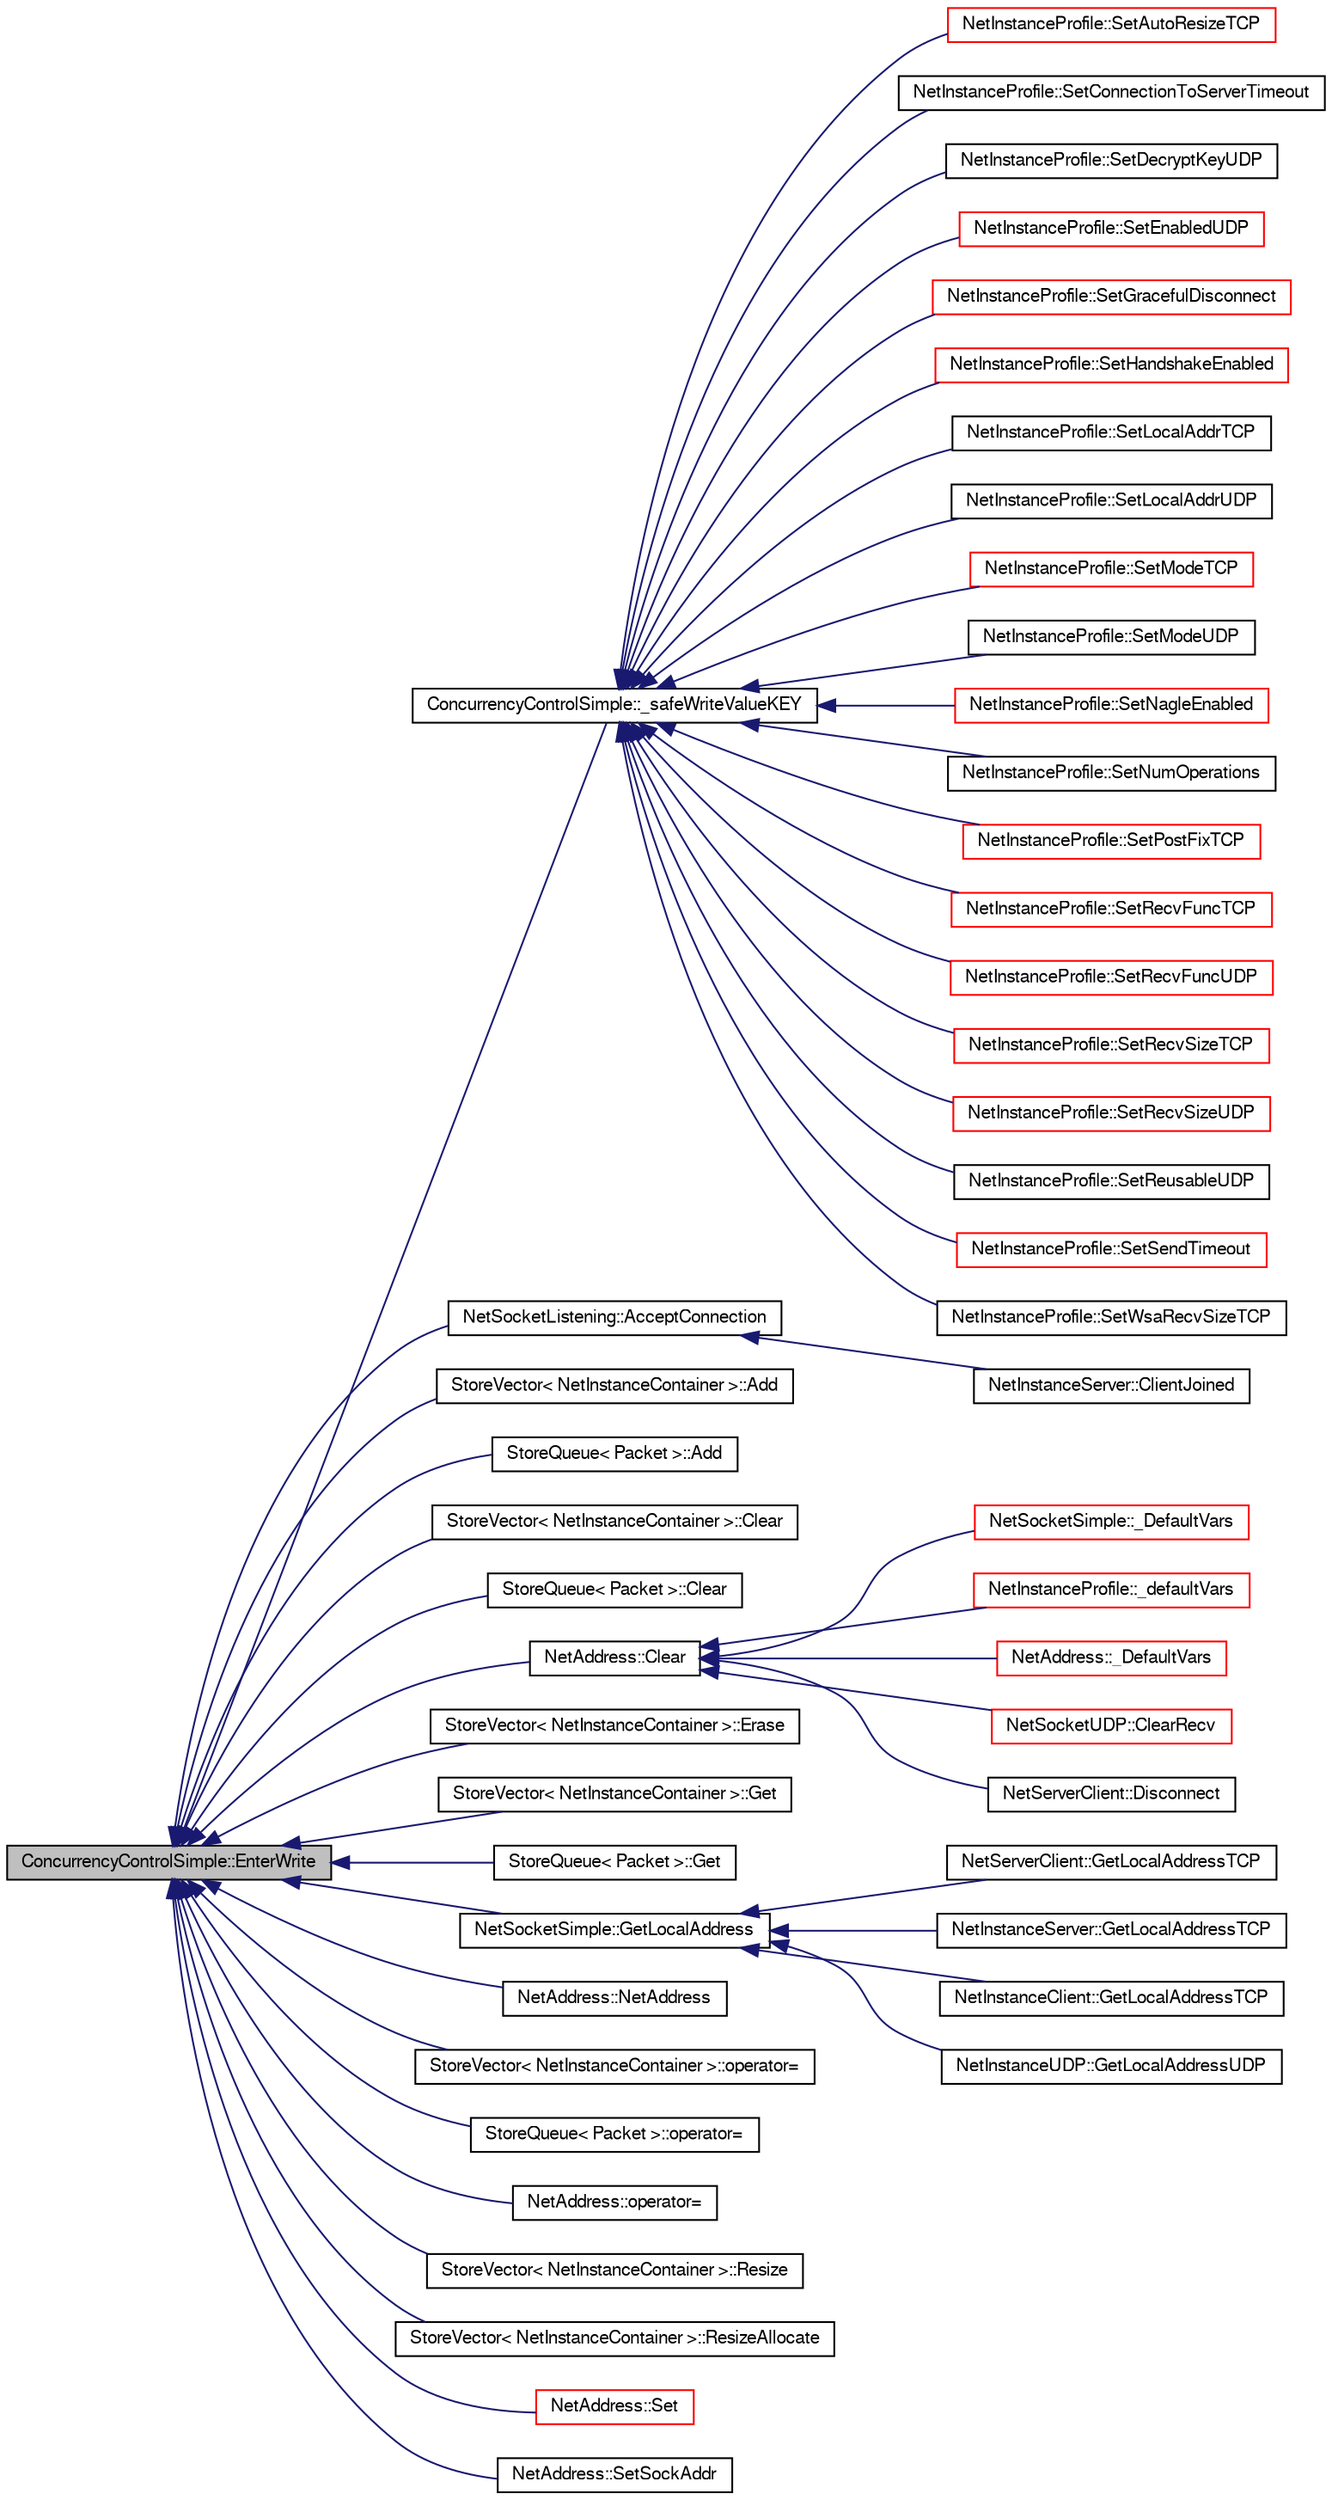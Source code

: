 digraph G
{
  edge [fontname="FreeSans",fontsize="10",labelfontname="FreeSans",labelfontsize="10"];
  node [fontname="FreeSans",fontsize="10",shape=record];
  rankdir=LR;
  Node1 [label="ConcurrencyControlSimple::EnterWrite",height=0.2,width=0.4,color="black", fillcolor="grey75", style="filled" fontcolor="black"];
  Node1 -> Node2 [dir=back,color="midnightblue",fontsize="10",style="solid",fontname="FreeSans"];
  Node2 [label="ConcurrencyControlSimple::_safeWriteValueKEY",height=0.2,width=0.4,color="black", fillcolor="white", style="filled",URL="$class_concurrency_control_simple.html#a9a6426970c37f7e3bfce8f4c9e9f9df5"];
  Node2 -> Node3 [dir=back,color="midnightblue",fontsize="10",style="solid",fontname="FreeSans"];
  Node3 [label="NetInstanceProfile::SetAutoResizeTCP",height=0.2,width=0.4,color="red", fillcolor="white", style="filled",URL="$class_net_instance_profile.html#aa7f2196d4a36a242d2a5e588d19ab8d4"];
  Node2 -> Node4 [dir=back,color="midnightblue",fontsize="10",style="solid",fontname="FreeSans"];
  Node4 [label="NetInstanceProfile::SetConnectionToServerTimeout",height=0.2,width=0.4,color="black", fillcolor="white", style="filled",URL="$class_net_instance_profile.html#a66b8793bf17d64b8ef9080b2ebd03d47"];
  Node2 -> Node5 [dir=back,color="midnightblue",fontsize="10",style="solid",fontname="FreeSans"];
  Node5 [label="NetInstanceProfile::SetDecryptKeyUDP",height=0.2,width=0.4,color="black", fillcolor="white", style="filled",URL="$class_net_instance_profile.html#a517f860001253fcea250d67306a1d66b"];
  Node2 -> Node6 [dir=back,color="midnightblue",fontsize="10",style="solid",fontname="FreeSans"];
  Node6 [label="NetInstanceProfile::SetEnabledUDP",height=0.2,width=0.4,color="red", fillcolor="white", style="filled",URL="$class_net_instance_profile.html#a902105c1a8743cce62e3df9c9a022700"];
  Node2 -> Node7 [dir=back,color="midnightblue",fontsize="10",style="solid",fontname="FreeSans"];
  Node7 [label="NetInstanceProfile::SetGracefulDisconnect",height=0.2,width=0.4,color="red", fillcolor="white", style="filled",URL="$class_net_instance_profile.html#aa4aac0c5a8b1605ea91319e05f3bb3fc"];
  Node2 -> Node8 [dir=back,color="midnightblue",fontsize="10",style="solid",fontname="FreeSans"];
  Node8 [label="NetInstanceProfile::SetHandshakeEnabled",height=0.2,width=0.4,color="red", fillcolor="white", style="filled",URL="$class_net_instance_profile.html#a2bd3bbd81542f5a006e88fc45091c8e1"];
  Node2 -> Node9 [dir=back,color="midnightblue",fontsize="10",style="solid",fontname="FreeSans"];
  Node9 [label="NetInstanceProfile::SetLocalAddrTCP",height=0.2,width=0.4,color="black", fillcolor="white", style="filled",URL="$class_net_instance_profile.html#ad3f5d1c25fb1dce3b1c2f692d4e2a0fa"];
  Node2 -> Node10 [dir=back,color="midnightblue",fontsize="10",style="solid",fontname="FreeSans"];
  Node10 [label="NetInstanceProfile::SetLocalAddrUDP",height=0.2,width=0.4,color="black", fillcolor="white", style="filled",URL="$class_net_instance_profile.html#a8299e23979c397f8d75a71212ba240c9"];
  Node2 -> Node11 [dir=back,color="midnightblue",fontsize="10",style="solid",fontname="FreeSans"];
  Node11 [label="NetInstanceProfile::SetModeTCP",height=0.2,width=0.4,color="red", fillcolor="white", style="filled",URL="$class_net_instance_profile.html#a8fb33cbbfb7f5caf9eb8545c38775eeb"];
  Node2 -> Node12 [dir=back,color="midnightblue",fontsize="10",style="solid",fontname="FreeSans"];
  Node12 [label="NetInstanceProfile::SetModeUDP",height=0.2,width=0.4,color="black", fillcolor="white", style="filled",URL="$class_net_instance_profile.html#aa0df09d0393d0021f20c9a134a035de1"];
  Node2 -> Node13 [dir=back,color="midnightblue",fontsize="10",style="solid",fontname="FreeSans"];
  Node13 [label="NetInstanceProfile::SetNagleEnabled",height=0.2,width=0.4,color="red", fillcolor="white", style="filled",URL="$class_net_instance_profile.html#ac83c91e34f442dbc25e83d21bbeff8e2"];
  Node2 -> Node14 [dir=back,color="midnightblue",fontsize="10",style="solid",fontname="FreeSans"];
  Node14 [label="NetInstanceProfile::SetNumOperations",height=0.2,width=0.4,color="black", fillcolor="white", style="filled",URL="$class_net_instance_profile.html#a24e097e1c072358163fa00998d33e0fd"];
  Node2 -> Node15 [dir=back,color="midnightblue",fontsize="10",style="solid",fontname="FreeSans"];
  Node15 [label="NetInstanceProfile::SetPostFixTCP",height=0.2,width=0.4,color="red", fillcolor="white", style="filled",URL="$class_net_instance_profile.html#afd7d56b3d087a5c2ea9d202a705fc2e1"];
  Node2 -> Node16 [dir=back,color="midnightblue",fontsize="10",style="solid",fontname="FreeSans"];
  Node16 [label="NetInstanceProfile::SetRecvFuncTCP",height=0.2,width=0.4,color="red", fillcolor="white", style="filled",URL="$class_net_instance_profile.html#ae146cea6a475fffe5f303e0df69f0252"];
  Node2 -> Node17 [dir=back,color="midnightblue",fontsize="10",style="solid",fontname="FreeSans"];
  Node17 [label="NetInstanceProfile::SetRecvFuncUDP",height=0.2,width=0.4,color="red", fillcolor="white", style="filled",URL="$class_net_instance_profile.html#a120c91675b98ad583793461a27cf52c5"];
  Node2 -> Node18 [dir=back,color="midnightblue",fontsize="10",style="solid",fontname="FreeSans"];
  Node18 [label="NetInstanceProfile::SetRecvSizeTCP",height=0.2,width=0.4,color="red", fillcolor="white", style="filled",URL="$class_net_instance_profile.html#a79577ee788215ec47931ae3599e5a824"];
  Node2 -> Node19 [dir=back,color="midnightblue",fontsize="10",style="solid",fontname="FreeSans"];
  Node19 [label="NetInstanceProfile::SetRecvSizeUDP",height=0.2,width=0.4,color="red", fillcolor="white", style="filled",URL="$class_net_instance_profile.html#a862741f4e82fd603e27d7d6fc683cc8d"];
  Node2 -> Node20 [dir=back,color="midnightblue",fontsize="10",style="solid",fontname="FreeSans"];
  Node20 [label="NetInstanceProfile::SetReusableUDP",height=0.2,width=0.4,color="black", fillcolor="white", style="filled",URL="$class_net_instance_profile.html#a29e19e0f4a542cc105c50ff7f7169102"];
  Node2 -> Node21 [dir=back,color="midnightblue",fontsize="10",style="solid",fontname="FreeSans"];
  Node21 [label="NetInstanceProfile::SetSendTimeout",height=0.2,width=0.4,color="red", fillcolor="white", style="filled",URL="$class_net_instance_profile.html#ad9e42f02af634309b946e3ed585afe2e"];
  Node2 -> Node22 [dir=back,color="midnightblue",fontsize="10",style="solid",fontname="FreeSans"];
  Node22 [label="NetInstanceProfile::SetWsaRecvSizeTCP",height=0.2,width=0.4,color="black", fillcolor="white", style="filled",URL="$class_net_instance_profile.html#a0108f46983695c115e2765f37cfda734"];
  Node1 -> Node23 [dir=back,color="midnightblue",fontsize="10",style="solid",fontname="FreeSans"];
  Node23 [label="NetSocketListening::AcceptConnection",height=0.2,width=0.4,color="black", fillcolor="white", style="filled",URL="$class_net_socket_listening.html#ae702d4bcbff1dbf77a931ba69576edb7"];
  Node23 -> Node24 [dir=back,color="midnightblue",fontsize="10",style="solid",fontname="FreeSans"];
  Node24 [label="NetInstanceServer::ClientJoined",height=0.2,width=0.4,color="black", fillcolor="white", style="filled",URL="$class_net_instance_server.html#ae60d538ba4e1f31b8ae955be2ab6168e"];
  Node1 -> Node25 [dir=back,color="midnightblue",fontsize="10",style="solid",fontname="FreeSans"];
  Node25 [label="StoreVector\< NetInstanceContainer \>::Add",height=0.2,width=0.4,color="black", fillcolor="white", style="filled",URL="$class_store_vector.html#a07a7e6134d31a35343ab10d474bb7990"];
  Node1 -> Node26 [dir=back,color="midnightblue",fontsize="10",style="solid",fontname="FreeSans"];
  Node26 [label="StoreQueue\< Packet \>::Add",height=0.2,width=0.4,color="black", fillcolor="white", style="filled",URL="$class_store_queue.html#a333cd8c9af7f748401c8ad97c1487556"];
  Node1 -> Node27 [dir=back,color="midnightblue",fontsize="10",style="solid",fontname="FreeSans"];
  Node27 [label="StoreVector\< NetInstanceContainer \>::Clear",height=0.2,width=0.4,color="black", fillcolor="white", style="filled",URL="$class_store_vector.html#af8d4e0f9a234f66dcb47ea6d3fc8b79e"];
  Node1 -> Node28 [dir=back,color="midnightblue",fontsize="10",style="solid",fontname="FreeSans"];
  Node28 [label="StoreQueue\< Packet \>::Clear",height=0.2,width=0.4,color="black", fillcolor="white", style="filled",URL="$class_store_queue.html#a195dbfce72c03cf2fb1d43ad4c613574"];
  Node1 -> Node29 [dir=back,color="midnightblue",fontsize="10",style="solid",fontname="FreeSans"];
  Node29 [label="NetAddress::Clear",height=0.2,width=0.4,color="black", fillcolor="white", style="filled",URL="$class_net_address.html#aa40e06b0ef2fdf05016f62857121c3b8"];
  Node29 -> Node30 [dir=back,color="midnightblue",fontsize="10",style="solid",fontname="FreeSans"];
  Node30 [label="NetSocketSimple::_DefaultVars",height=0.2,width=0.4,color="red", fillcolor="white", style="filled",URL="$class_net_socket_simple.html#a34dbab9d21c34bd97bead7cc29905d67"];
  Node29 -> Node31 [dir=back,color="midnightblue",fontsize="10",style="solid",fontname="FreeSans"];
  Node31 [label="NetInstanceProfile::_defaultVars",height=0.2,width=0.4,color="red", fillcolor="white", style="filled",URL="$class_net_instance_profile.html#acafbb2efb296eb4c8a474a0c490a8e8c"];
  Node29 -> Node32 [dir=back,color="midnightblue",fontsize="10",style="solid",fontname="FreeSans"];
  Node32 [label="NetAddress::_DefaultVars",height=0.2,width=0.4,color="red", fillcolor="white", style="filled",URL="$class_net_address.html#a38a0161696c7e9965b01c464b84de92a"];
  Node29 -> Node33 [dir=back,color="midnightblue",fontsize="10",style="solid",fontname="FreeSans"];
  Node33 [label="NetSocketUDP::ClearRecv",height=0.2,width=0.4,color="red", fillcolor="white", style="filled",URL="$class_net_socket_u_d_p.html#ad6c506ea179efce7d353b9f0735e2706"];
  Node29 -> Node34 [dir=back,color="midnightblue",fontsize="10",style="solid",fontname="FreeSans"];
  Node34 [label="NetServerClient::Disconnect",height=0.2,width=0.4,color="black", fillcolor="white", style="filled",URL="$class_net_server_client.html#ac20ed4d125f3ef186f74c1d18515a1b5"];
  Node1 -> Node35 [dir=back,color="midnightblue",fontsize="10",style="solid",fontname="FreeSans"];
  Node35 [label="StoreVector\< NetInstanceContainer \>::Erase",height=0.2,width=0.4,color="black", fillcolor="white", style="filled",URL="$class_store_vector.html#a754d17030ea9000df2fe8cd6157fd428"];
  Node1 -> Node36 [dir=back,color="midnightblue",fontsize="10",style="solid",fontname="FreeSans"];
  Node36 [label="StoreVector\< NetInstanceContainer \>::Get",height=0.2,width=0.4,color="black", fillcolor="white", style="filled",URL="$class_store_vector.html#ad46c0b4759c50a2dfd47c3cbccbb5d67"];
  Node1 -> Node37 [dir=back,color="midnightblue",fontsize="10",style="solid",fontname="FreeSans"];
  Node37 [label="StoreQueue\< Packet \>::Get",height=0.2,width=0.4,color="black", fillcolor="white", style="filled",URL="$class_store_queue.html#a21d6d227bf4303022384a9ef5ab54c61"];
  Node1 -> Node38 [dir=back,color="midnightblue",fontsize="10",style="solid",fontname="FreeSans"];
  Node38 [label="NetSocketSimple::GetLocalAddress",height=0.2,width=0.4,color="black", fillcolor="white", style="filled",URL="$class_net_socket_simple.html#abef9c4aaf143e251c4715c76f00d9b4f"];
  Node38 -> Node39 [dir=back,color="midnightblue",fontsize="10",style="solid",fontname="FreeSans"];
  Node39 [label="NetServerClient::GetLocalAddressTCP",height=0.2,width=0.4,color="black", fillcolor="white", style="filled",URL="$class_net_server_client.html#a2ca3ba6e245c306577eb83c2b123cdb9"];
  Node38 -> Node40 [dir=back,color="midnightblue",fontsize="10",style="solid",fontname="FreeSans"];
  Node40 [label="NetInstanceServer::GetLocalAddressTCP",height=0.2,width=0.4,color="black", fillcolor="white", style="filled",URL="$class_net_instance_server.html#ae1b6038671d198ce1f26da38661c397f"];
  Node38 -> Node41 [dir=back,color="midnightblue",fontsize="10",style="solid",fontname="FreeSans"];
  Node41 [label="NetInstanceClient::GetLocalAddressTCP",height=0.2,width=0.4,color="black", fillcolor="white", style="filled",URL="$class_net_instance_client.html#ae9bc5cc69481e6a93de22e18b193b454"];
  Node38 -> Node42 [dir=back,color="midnightblue",fontsize="10",style="solid",fontname="FreeSans"];
  Node42 [label="NetInstanceUDP::GetLocalAddressUDP",height=0.2,width=0.4,color="black", fillcolor="white", style="filled",URL="$class_net_instance_u_d_p.html#acbfdacd929c7b332ec2b7b621df20051"];
  Node1 -> Node43 [dir=back,color="midnightblue",fontsize="10",style="solid",fontname="FreeSans"];
  Node43 [label="NetAddress::NetAddress",height=0.2,width=0.4,color="black", fillcolor="white", style="filled",URL="$class_net_address.html#a5ba35afc6d52b86db53511135ce54e85"];
  Node1 -> Node44 [dir=back,color="midnightblue",fontsize="10",style="solid",fontname="FreeSans"];
  Node44 [label="StoreVector\< NetInstanceContainer \>::operator=",height=0.2,width=0.4,color="black", fillcolor="white", style="filled",URL="$class_store_vector.html#a13901ff5acda2503b3e28b4b5512b97a"];
  Node1 -> Node45 [dir=back,color="midnightblue",fontsize="10",style="solid",fontname="FreeSans"];
  Node45 [label="StoreQueue\< Packet \>::operator=",height=0.2,width=0.4,color="black", fillcolor="white", style="filled",URL="$class_store_queue.html#adb3eac91f8e6105c6b4d710e5dea56c4"];
  Node1 -> Node46 [dir=back,color="midnightblue",fontsize="10",style="solid",fontname="FreeSans"];
  Node46 [label="NetAddress::operator=",height=0.2,width=0.4,color="black", fillcolor="white", style="filled",URL="$class_net_address.html#adadc6cb5bad9ef164963bbd8836d8208"];
  Node1 -> Node47 [dir=back,color="midnightblue",fontsize="10",style="solid",fontname="FreeSans"];
  Node47 [label="StoreVector\< NetInstanceContainer \>::Resize",height=0.2,width=0.4,color="black", fillcolor="white", style="filled",URL="$class_store_vector.html#a039923aa715a648daa4115fd110c54d5"];
  Node1 -> Node48 [dir=back,color="midnightblue",fontsize="10",style="solid",fontname="FreeSans"];
  Node48 [label="StoreVector\< NetInstanceContainer \>::ResizeAllocate",height=0.2,width=0.4,color="black", fillcolor="white", style="filled",URL="$class_store_vector.html#a1543ced25b1b5f154462d3f274434bad"];
  Node1 -> Node49 [dir=back,color="midnightblue",fontsize="10",style="solid",fontname="FreeSans"];
  Node49 [label="NetAddress::Set",height=0.2,width=0.4,color="red", fillcolor="white", style="filled",URL="$class_net_address.html#a055a1db3daa8d41db3efd3eff5dd1bf9"];
  Node1 -> Node50 [dir=back,color="midnightblue",fontsize="10",style="solid",fontname="FreeSans"];
  Node50 [label="NetAddress::SetSockAddr",height=0.2,width=0.4,color="black", fillcolor="white", style="filled",URL="$class_net_address.html#aa62f08a7e4727604c09ee03e8e46786e"];
}
